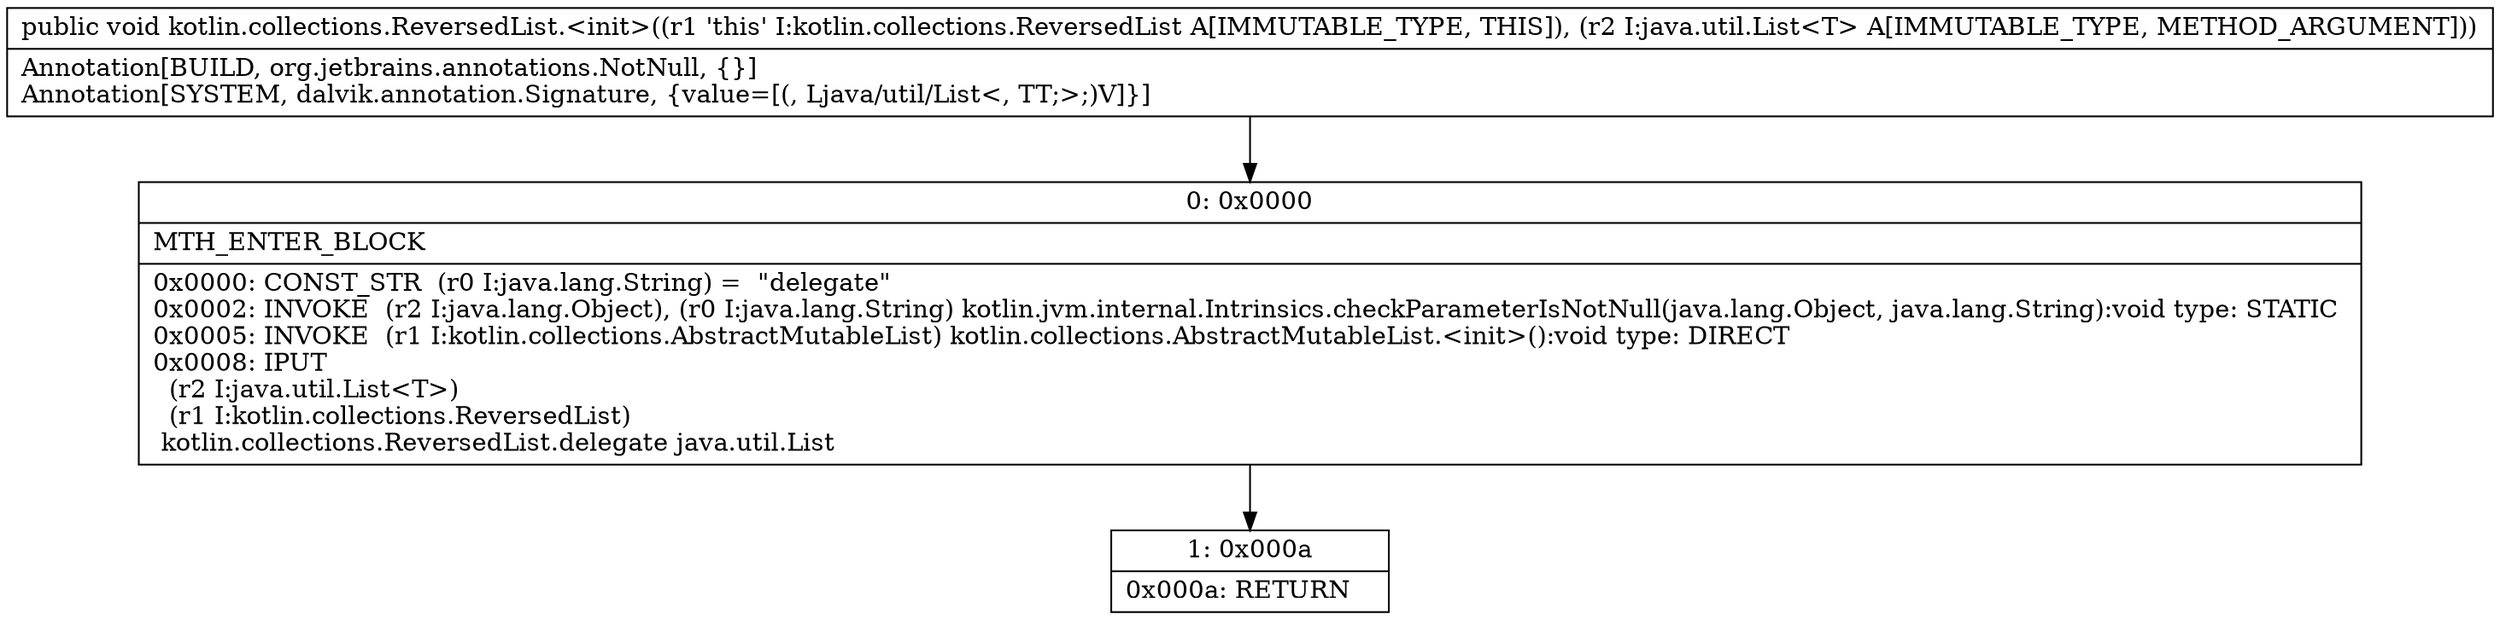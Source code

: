 digraph "CFG forkotlin.collections.ReversedList.\<init\>(Ljava\/util\/List;)V" {
Node_0 [shape=record,label="{0\:\ 0x0000|MTH_ENTER_BLOCK\l|0x0000: CONST_STR  (r0 I:java.lang.String) =  \"delegate\" \l0x0002: INVOKE  (r2 I:java.lang.Object), (r0 I:java.lang.String) kotlin.jvm.internal.Intrinsics.checkParameterIsNotNull(java.lang.Object, java.lang.String):void type: STATIC \l0x0005: INVOKE  (r1 I:kotlin.collections.AbstractMutableList) kotlin.collections.AbstractMutableList.\<init\>():void type: DIRECT \l0x0008: IPUT  \l  (r2 I:java.util.List\<T\>)\l  (r1 I:kotlin.collections.ReversedList)\l kotlin.collections.ReversedList.delegate java.util.List \l}"];
Node_1 [shape=record,label="{1\:\ 0x000a|0x000a: RETURN   \l}"];
MethodNode[shape=record,label="{public void kotlin.collections.ReversedList.\<init\>((r1 'this' I:kotlin.collections.ReversedList A[IMMUTABLE_TYPE, THIS]), (r2 I:java.util.List\<T\> A[IMMUTABLE_TYPE, METHOD_ARGUMENT]))  | Annotation[BUILD, org.jetbrains.annotations.NotNull, \{\}]\lAnnotation[SYSTEM, dalvik.annotation.Signature, \{value=[(, Ljava\/util\/List\<, TT;\>;)V]\}]\l}"];
MethodNode -> Node_0;
Node_0 -> Node_1;
}

